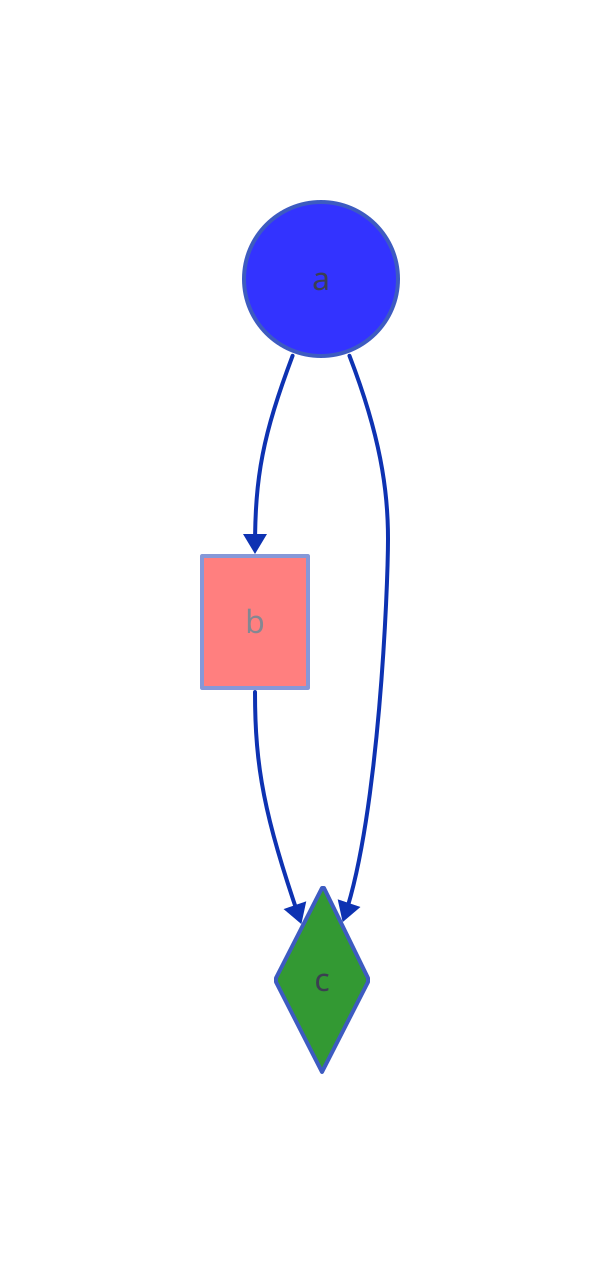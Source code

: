 a: {
  shape: circle
  style: {
    fill: blue
    opacity: 0.8
  }
}
b: {
  shape: rectangle
  style: {
    fill: red
    opacity: 0.5
  }
}
c: {
  shape: diamond
  style.fill: green
  style.opacity: 0.8
}
(* -> *)[*]: {
  &src.style.fill: blue
  style.stroke-dash: 3
}
(* -> *)[*]: {
  &dst.style.opacity: 0.8
  style.stroke: cyan
}
(* -> *)[*]: {
  &src.shape: rectangle
  &dst.style.fill: green
  style.stroke-width: 5
}
a -> b
b -> c
a -> c
